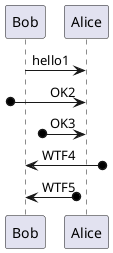 {
  "sha1": "90zhphdn9a7q4gzov136d2q3x8ikqqg",
  "insertion": {
    "when": "2024-05-30T20:48:21.582Z",
    "url": "https://github.com/plantuml/plantuml/issues/1093#issuecomment-1224243097",
    "user": "plantuml@gmail.com"
  }
}
@startuml
!pragma teoz true
Bob -> Alice : hello1
[o-> Alice: OK2
?o-> Alice: OK3
Bob <-o] : WTF4
Bob <-o? : WTF5
@enduml
